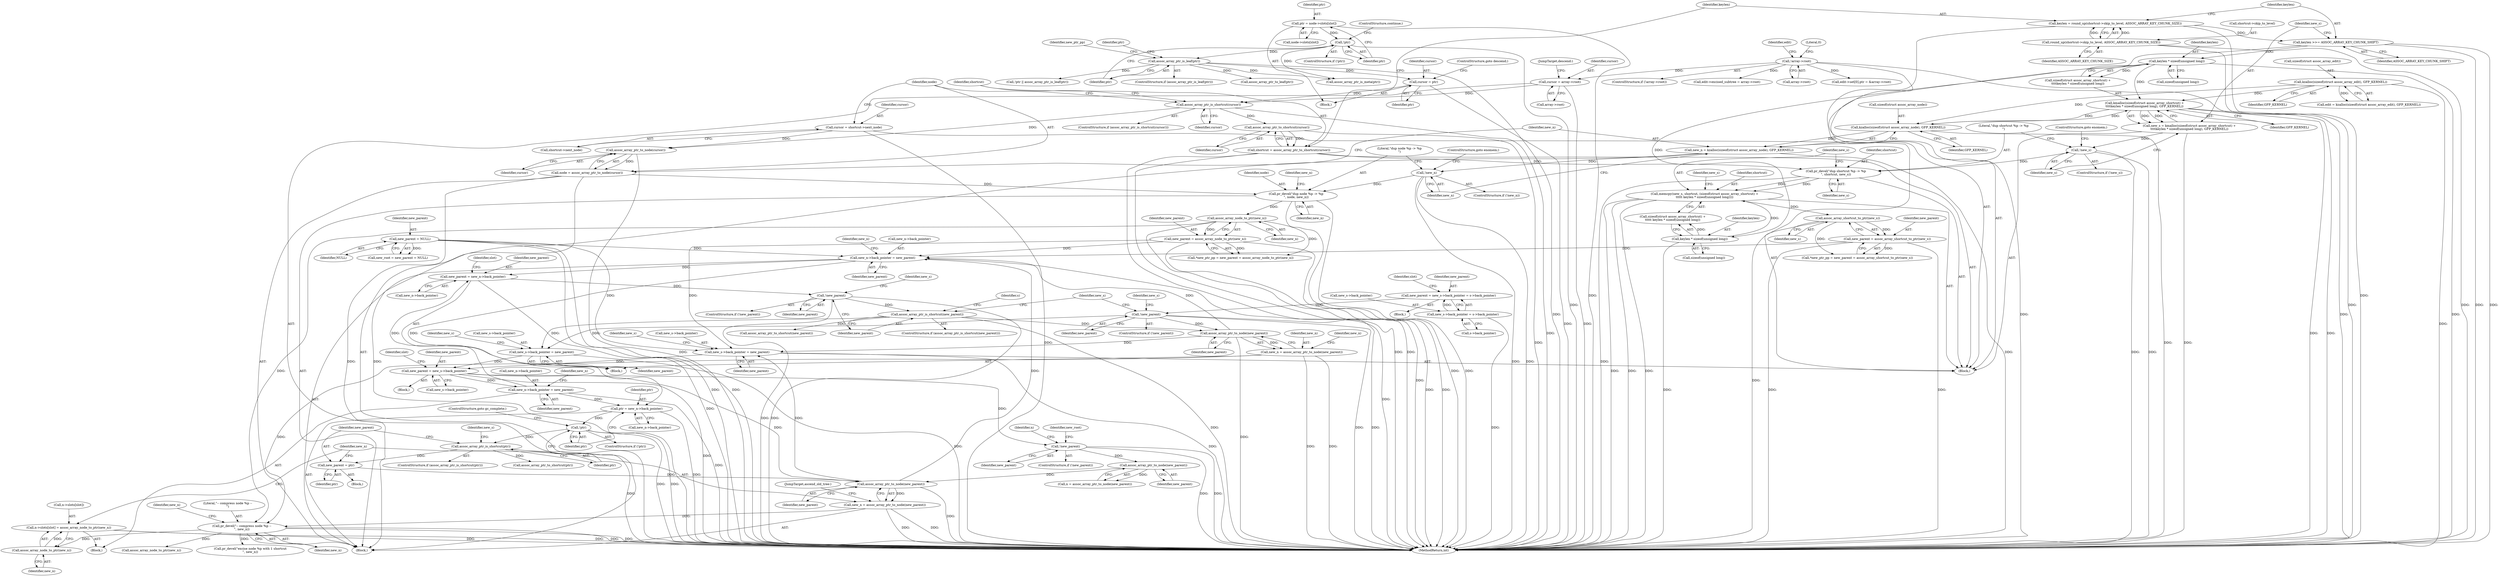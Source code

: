 digraph "0_linux_95389b08d93d5c06ec63ab49bd732b0069b7c35e@array" {
"1000785" [label="(Call,n->slots[slot] = assoc_array_node_to_ptr(new_n))"];
"1000791" [label="(Call,assoc_array_node_to_ptr(new_n))"];
"1000372" [label="(Call,pr_devel(\"-- compress node %p --\n\", new_n))"];
"1000711" [label="(Call,new_n = assoc_array_ptr_to_node(new_parent))"];
"1000713" [label="(Call,assoc_array_ptr_to_node(new_parent))"];
"1000684" [label="(Call,!new_parent)"];
"1000663" [label="(Call,new_parent = new_s->back_pointer = s->back_pointer)"];
"1000665" [label="(Call,new_s->back_pointer = s->back_pointer)"];
"1000653" [label="(Call,assoc_array_ptr_is_shortcut(new_parent))"];
"1000635" [label="(Call,!new_parent)"];
"1000622" [label="(Call,new_parent = new_n->back_pointer)"];
"1000299" [label="(Call,new_n->back_pointer = new_parent)"];
"1000314" [label="(Call,new_parent = assoc_array_node_to_ptr(new_n))"];
"1000316" [label="(Call,assoc_array_node_to_ptr(new_n))"];
"1000295" [label="(Call,pr_devel(\"dup node %p -> %p\n\", node, new_n))"];
"1000281" [label="(Call,node = assoc_array_ptr_to_node(cursor))"];
"1000283" [label="(Call,assoc_array_ptr_to_node(cursor))"];
"1000205" [label="(Call,assoc_array_ptr_is_shortcut(cursor))"];
"1000368" [label="(Call,cursor = ptr)"];
"1000344" [label="(Call,assoc_array_ptr_is_leaf(ptr))"];
"1000340" [label="(Call,!ptr)"];
"1000332" [label="(Call,ptr = node->slots[slot])"];
"1000198" [label="(Call,cursor = array->root)"];
"1000137" [label="(Call,!array->root)"];
"1000276" [label="(Call,cursor = shortcut->next_node)"];
"1000292" [label="(Call,!new_n)"];
"1000285" [label="(Call,new_n = kzalloc(sizeof(struct assoc_array_node), GFP_KERNEL))"];
"1000287" [label="(Call,kzalloc(sizeof(struct assoc_array_node), GFP_KERNEL))"];
"1000145" [label="(Call,kzalloc(sizeof(struct assoc_array_edit), GFP_KERNEL))"];
"1000224" [label="(Call,kmalloc(sizeof(struct assoc_array_shortcut) +\n\t\t\t\tkeylen * sizeof(unsigned long), GFP_KERNEL))"];
"1000228" [label="(Call,keylen * sizeof(unsigned long))"];
"1000219" [label="(Call,keylen >>= ASSOC_ARRAY_KEY_CHUNK_SHIFT)"];
"1000212" [label="(Call,keylen = round_up(shortcut->skip_to_level, ASSOC_ARRAY_KEY_CHUNK_SIZE))"];
"1000214" [label="(Call,round_up(shortcut->skip_to_level, ASSOC_ARRAY_KEY_CHUNK_SIZE))"];
"1000266" [label="(Call,new_parent = assoc_array_shortcut_to_ptr(new_s))"];
"1000268" [label="(Call,assoc_array_shortcut_to_ptr(new_s))"];
"1000241" [label="(Call,memcpy(new_s, shortcut, (sizeof(struct assoc_array_shortcut) +\n\t\t\t\t\t keylen * sizeof(unsigned long))))"];
"1000237" [label="(Call,pr_devel(\"dup shortcut %p -> %p\n\", shortcut, new_s))"];
"1000208" [label="(Call,shortcut = assoc_array_ptr_to_shortcut(cursor))"];
"1000210" [label="(Call,assoc_array_ptr_to_shortcut(cursor))"];
"1000234" [label="(Call,!new_s)"];
"1000222" [label="(Call,new_s = kmalloc(sizeof(struct assoc_array_shortcut) +\n\t\t\t\tkeylen * sizeof(unsigned long), GFP_KERNEL))"];
"1000247" [label="(Call,keylen * sizeof(unsigned long))"];
"1000800" [label="(Call,assoc_array_ptr_to_node(new_parent))"];
"1000795" [label="(Call,new_parent = ptr)"];
"1000733" [label="(Call,assoc_array_ptr_is_shortcut(ptr))"];
"1000729" [label="(Call,!ptr)"];
"1000723" [label="(Call,ptr = new_n->back_pointer)"];
"1000760" [label="(Call,new_n->back_pointer = new_parent)"];
"1000740" [label="(Call,new_parent = new_s->back_pointer)"];
"1000251" [label="(Call,new_s->back_pointer = new_parent)"];
"1000191" [label="(Call,new_parent = NULL)"];
"1000701" [label="(Call,new_s->back_pointer = new_parent)"];
"1000783" [label="(Call,assoc_array_ptr_to_node(new_parent))"];
"1000773" [label="(Call,!new_parent)"];
"1000798" [label="(Call,new_n = assoc_array_ptr_to_node(new_parent))"];
"1000205" [label="(Call,assoc_array_ptr_is_shortcut(cursor))"];
"1000142" [label="(Literal,0)"];
"1000287" [label="(Call,kzalloc(sizeof(struct assoc_array_node), GFP_KERNEL))"];
"1000791" [label="(Call,assoc_array_node_to_ptr(new_n))"];
"1000333" [label="(Identifier,ptr)"];
"1000148" [label="(Identifier,GFP_KERNEL)"];
"1000730" [label="(Identifier,ptr)"];
"1000316" [label="(Call,assoc_array_node_to_ptr(new_n))"];
"1000673" [label="(Identifier,slot)"];
"1000315" [label="(Identifier,new_parent)"];
"1000369" [label="(Identifier,cursor)"];
"1000701" [label="(Call,new_s->back_pointer = new_parent)"];
"1000615" [label="(Call,pr_devel(\"excise node %p with 1 shortcut\n\", new_n))"];
"1000664" [label="(Identifier,new_parent)"];
"1000785" [label="(Call,n->slots[slot] = assoc_array_node_to_ptr(new_n))"];
"1000794" [label="(Block,)"];
"1000373" [label="(Literal,\"-- compress node %p --\n\")"];
"1000294" [label="(ControlStructure,goto enomem;)"];
"1000714" [label="(Identifier,new_parent)"];
"1000345" [label="(Identifier,ptr)"];
"1000767" [label="(Identifier,new_n)"];
"1000293" [label="(Identifier,new_n)"];
"1000218" [label="(Identifier,ASSOC_ARRAY_KEY_CHUNK_SIZE)"];
"1000317" [label="(Identifier,new_n)"];
"1000782" [label="(Identifier,n)"];
"1000663" [label="(Call,new_parent = new_s->back_pointer = s->back_pointer)"];
"1000377" [label="(Identifier,new_n)"];
"1000284" [label="(Identifier,cursor)"];
"1000628" [label="(Identifier,slot)"];
"1000219" [label="(Call,keylen >>= ASSOC_ARRAY_KEY_CHUNK_SHIFT)"];
"1000240" [label="(Identifier,new_s)"];
"1000334" [label="(Call,node->slots[slot])"];
"1000374" [label="(Identifier,new_n)"];
"1000276" [label="(Call,cursor = shortcut->next_node)"];
"1000281" [label="(Call,node = assoc_array_ptr_to_node(cursor))"];
"1000705" [label="(Identifier,new_parent)"];
"1000295" [label="(Call,pr_devel(\"dup node %p -> %p\n\", node, new_n))"];
"1000204" [label="(ControlStructure,if (assoc_array_ptr_is_shortcut(cursor)))"];
"1000708" [label="(Identifier,new_s)"];
"1000290" [label="(Identifier,GFP_KERNEL)"];
"1000248" [label="(Identifier,keylen)"];
"1000614" [label="(Block,)"];
"1000784" [label="(Identifier,new_parent)"];
"1000207" [label="(Block,)"];
"1000291" [label="(ControlStructure,if (!new_n))"];
"1000801" [label="(Identifier,new_parent)"];
"1000718" [label="(Identifier,new_n)"];
"1000350" [label="(Identifier,ptr)"];
"1000191" [label="(Call,new_parent = NULL)"];
"1000251" [label="(Call,new_s->back_pointer = new_parent)"];
"1000800" [label="(Call,assoc_array_ptr_to_node(new_parent))"];
"1000741" [label="(Identifier,new_parent)"];
"1000300" [label="(Call,new_n->back_pointer)"];
"1000723" [label="(Call,ptr = new_n->back_pointer)"];
"1000368" [label="(Call,cursor = ptr)"];
"1000371" [label="(ControlStructure,goto descend;)"];
"1000733" [label="(Call,assoc_array_ptr_is_shortcut(ptr))"];
"1000731" [label="(ControlStructure,goto gc_complete;)"];
"1000624" [label="(Call,new_n->back_pointer)"];
"1000783" [label="(Call,assoc_array_ptr_to_node(new_parent))"];
"1000735" [label="(Block,)"];
"1000773" [label="(Call,!new_parent)"];
"1000193" [label="(Identifier,NULL)"];
"1000689" [label="(Identifier,new_s)"];
"1000182" [label="(Call,edit->excised_subtree = array->root)"];
"1000732" [label="(ControlStructure,if (assoc_array_ptr_is_shortcut(ptr)))"];
"1000203" [label="(JumpTarget,descend:)"];
"1000253" [label="(Identifier,new_s)"];
"1000361" [label="(Identifier,new_ptr_pp)"];
"1000296" [label="(Literal,\"dup node %p -> %p\n\")"];
"1000236" [label="(ControlStructure,goto enomem;)"];
"1000761" [label="(Call,new_n->back_pointer)"];
"1000342" [label="(ControlStructure,continue;)"];
"1000211" [label="(Identifier,cursor)"];
"1000711" [label="(Call,new_n = assoc_array_ptr_to_node(new_parent))"];
"1000737" [label="(Identifier,new_s)"];
"1000225" [label="(Call,sizeof(struct assoc_array_shortcut) +\n\t\t\t\tkeylen * sizeof(unsigned long))"];
"1000622" [label="(Call,new_parent = new_n->back_pointer)"];
"1000655" [label="(Block,)"];
"1000658" [label="(Identifier,s)"];
"1000200" [label="(Call,array->root)"];
"1000299" [label="(Call,new_n->back_pointer = new_parent)"];
"1000267" [label="(Identifier,new_parent)"];
"1000635" [label="(Call,!new_parent)"];
"1000285" [label="(Call,new_n = kzalloc(sizeof(struct assoc_array_node), GFP_KERNEL))"];
"1000288" [label="(Call,sizeof(struct assoc_array_node))"];
"1000802" [label="(JumpTarget,ascend_old_tree:)"];
"1000232" [label="(Identifier,GFP_KERNEL)"];
"1000756" [label="(Block,)"];
"1000238" [label="(Literal,\"dup shortcut %p -> %p\n\")"];
"1000222" [label="(Call,new_s = kmalloc(sizeof(struct assoc_array_shortcut) +\n\t\t\t\tkeylen * sizeof(unsigned long), GFP_KERNEL))"];
"1000221" [label="(Identifier,ASSOC_ARRAY_KEY_CHUNK_SHIFT)"];
"1000341" [label="(Identifier,ptr)"];
"1000199" [label="(Identifier,cursor)"];
"1000146" [label="(Call,sizeof(struct assoc_array_edit))"];
"1000370" [label="(Identifier,ptr)"];
"1000729" [label="(Call,!ptr)"];
"1000786" [label="(Call,n->slots[slot])"];
"1000255" [label="(Identifier,new_parent)"];
"1000774" [label="(Identifier,new_parent)"];
"1000659" [label="(Call,assoc_array_ptr_to_shortcut(new_parent))"];
"1000314" [label="(Call,new_parent = assoc_array_node_to_ptr(new_n))"];
"1000344" [label="(Call,assoc_array_ptr_is_leaf(ptr))"];
"1000339" [label="(ControlStructure,if (!ptr))"];
"1000268" [label="(Call,assoc_array_shortcut_to_ptr(new_s))"];
"1000306" [label="(Identifier,new_n)"];
"1000372" [label="(Call,pr_devel(\"-- compress node %p --\n\", new_n))"];
"1000797" [label="(Identifier,ptr)"];
"1000234" [label="(Call,!new_s)"];
"1000738" [label="(Call,assoc_array_ptr_to_shortcut(ptr))"];
"1000249" [label="(Call,sizeof(unsigned long))"];
"1000666" [label="(Call,new_s->back_pointer)"];
"1000610" [label="(Call,assoc_array_ptr_is_meta(ptr))"];
"1000301" [label="(Identifier,new_n)"];
"1000298" [label="(Identifier,new_n)"];
"1000746" [label="(Identifier,slot)"];
"1000170" [label="(Call,edit->set[0].ptr = &array->root)"];
"1000206" [label="(Identifier,cursor)"];
"1000233" [label="(ControlStructure,if (!new_s))"];
"1000237" [label="(Call,pr_devel(\"dup shortcut %p -> %p\n\", shortcut, new_s))"];
"1000277" [label="(Identifier,cursor)"];
"1000192" [label="(Identifier,new_parent)"];
"1000241" [label="(Call,memcpy(new_s, shortcut, (sizeof(struct assoc_array_shortcut) +\n\t\t\t\t\t keylen * sizeof(unsigned long))))"];
"1000209" [label="(Identifier,shortcut)"];
"1000145" [label="(Call,kzalloc(sizeof(struct assoc_array_edit), GFP_KERNEL))"];
"1000252" [label="(Call,new_s->back_pointer)"];
"1000636" [label="(Identifier,new_parent)"];
"1000235" [label="(Identifier,new_s)"];
"1000740" [label="(Call,new_parent = new_s->back_pointer)"];
"1000712" [label="(Identifier,new_n)"];
"1000244" [label="(Call,sizeof(struct assoc_array_shortcut) +\n\t\t\t\t\t keylen * sizeof(unsigned long))"];
"1000243" [label="(Identifier,shortcut)"];
"1000116" [label="(Block,)"];
"1000137" [label="(Call,!array->root)"];
"1000634" [label="(ControlStructure,if (!new_parent))"];
"1000215" [label="(Call,shortcut->skip_to_level)"];
"1000777" [label="(Identifier,new_root)"];
"1000198" [label="(Call,cursor = array->root)"];
"1000343" [label="(ControlStructure,if (assoc_array_ptr_is_leaf(ptr)))"];
"1000286" [label="(Identifier,new_n)"];
"1000230" [label="(Call,sizeof(unsigned long))"];
"1000640" [label="(Identifier,new_s)"];
"1000665" [label="(Call,new_s->back_pointer = s->back_pointer)"];
"1000703" [label="(Identifier,new_s)"];
"1000653" [label="(Call,assoc_array_ptr_is_shortcut(new_parent))"];
"1000623" [label="(Identifier,new_parent)"];
"1000349" [label="(Call,assoc_array_ptr_to_leaf(ptr))"];
"1000781" [label="(Call,n = assoc_array_ptr_to_node(new_parent))"];
"1000210" [label="(Call,assoc_array_ptr_to_shortcut(cursor))"];
"1000297" [label="(Identifier,node)"];
"1000728" [label="(ControlStructure,if (!ptr))"];
"1000214" [label="(Call,round_up(shortcut->skip_to_level, ASSOC_ARRAY_KEY_CHUNK_SIZE))"];
"1000683" [label="(ControlStructure,if (!new_parent))"];
"1000331" [label="(Block,)"];
"1000282" [label="(Identifier,node)"];
"1000220" [label="(Identifier,keylen)"];
"1000713" [label="(Call,assoc_array_ptr_to_node(new_parent))"];
"1000269" [label="(Identifier,new_s)"];
"1000189" [label="(Call,new_root = new_parent = NULL)"];
"1000228" [label="(Call,keylen * sizeof(unsigned long))"];
"1000138" [label="(Call,array->root)"];
"1000702" [label="(Call,new_s->back_pointer)"];
"1000340" [label="(Call,!ptr)"];
"1000208" [label="(Call,shortcut = assoc_array_ptr_to_shortcut(cursor))"];
"1000772" [label="(ControlStructure,if (!new_parent))"];
"1000229" [label="(Identifier,keylen)"];
"1000278" [label="(Call,shortcut->next_node)"];
"1000764" [label="(Identifier,new_parent)"];
"1000798" [label="(Call,new_n = assoc_array_ptr_to_node(new_parent))"];
"1000224" [label="(Call,kmalloc(sizeof(struct assoc_array_shortcut) +\n\t\t\t\tkeylen * sizeof(unsigned long), GFP_KERNEL))"];
"1000311" [label="(Call,*new_ptr_pp = new_parent = assoc_array_node_to_ptr(new_n))"];
"1000685" [label="(Identifier,new_parent)"];
"1000778" [label="(Call,assoc_array_node_to_ptr(new_n))"];
"1000239" [label="(Identifier,shortcut)"];
"1000654" [label="(Identifier,new_parent)"];
"1000799" [label="(Identifier,new_n)"];
"1000792" [label="(Identifier,new_n)"];
"1000213" [label="(Identifier,keylen)"];
"1000882" [label="(MethodReturn,int)"];
"1000684" [label="(Call,!new_parent)"];
"1000442" [label="(Call,!ptr || assoc_array_ptr_is_leaf(ptr))"];
"1000734" [label="(Identifier,ptr)"];
"1000144" [label="(Identifier,edit)"];
"1000242" [label="(Identifier,new_s)"];
"1000143" [label="(Call,edit = kzalloc(sizeof(struct assoc_array_edit), GFP_KERNEL))"];
"1000725" [label="(Call,new_n->back_pointer)"];
"1000669" [label="(Call,s->back_pointer)"];
"1000724" [label="(Identifier,ptr)"];
"1000760" [label="(Call,new_n->back_pointer = new_parent)"];
"1000292" [label="(Call,!new_n)"];
"1000212" [label="(Call,keylen = round_up(shortcut->skip_to_level, ASSOC_ARRAY_KEY_CHUNK_SIZE))"];
"1000258" [label="(Identifier,new_s)"];
"1000332" [label="(Call,ptr = node->slots[slot])"];
"1000303" [label="(Identifier,new_parent)"];
"1000247" [label="(Call,keylen * sizeof(unsigned long))"];
"1000266" [label="(Call,new_parent = assoc_array_shortcut_to_ptr(new_s))"];
"1000283" [label="(Call,assoc_array_ptr_to_node(cursor))"];
"1000263" [label="(Call,*new_ptr_pp = new_parent = assoc_array_shortcut_to_ptr(new_s))"];
"1000795" [label="(Call,new_parent = ptr)"];
"1000742" [label="(Call,new_s->back_pointer)"];
"1000223" [label="(Identifier,new_s)"];
"1000136" [label="(ControlStructure,if (!array->root))"];
"1000796" [label="(Identifier,new_parent)"];
"1000652" [label="(ControlStructure,if (assoc_array_ptr_is_shortcut(new_parent)))"];
"1000785" -> "1000756"  [label="AST: "];
"1000785" -> "1000791"  [label="CFG: "];
"1000786" -> "1000785"  [label="AST: "];
"1000791" -> "1000785"  [label="AST: "];
"1000799" -> "1000785"  [label="CFG: "];
"1000785" -> "1000882"  [label="DDG: "];
"1000785" -> "1000882"  [label="DDG: "];
"1000791" -> "1000785"  [label="DDG: "];
"1000791" -> "1000792"  [label="CFG: "];
"1000792" -> "1000791"  [label="AST: "];
"1000372" -> "1000791"  [label="DDG: "];
"1000372" -> "1000116"  [label="AST: "];
"1000372" -> "1000374"  [label="CFG: "];
"1000373" -> "1000372"  [label="AST: "];
"1000374" -> "1000372"  [label="AST: "];
"1000377" -> "1000372"  [label="CFG: "];
"1000372" -> "1000882"  [label="DDG: "];
"1000372" -> "1000882"  [label="DDG: "];
"1000711" -> "1000372"  [label="DDG: "];
"1000798" -> "1000372"  [label="DDG: "];
"1000316" -> "1000372"  [label="DDG: "];
"1000372" -> "1000615"  [label="DDG: "];
"1000372" -> "1000778"  [label="DDG: "];
"1000711" -> "1000614"  [label="AST: "];
"1000711" -> "1000713"  [label="CFG: "];
"1000712" -> "1000711"  [label="AST: "];
"1000713" -> "1000711"  [label="AST: "];
"1000718" -> "1000711"  [label="CFG: "];
"1000711" -> "1000882"  [label="DDG: "];
"1000711" -> "1000882"  [label="DDG: "];
"1000713" -> "1000711"  [label="DDG: "];
"1000713" -> "1000714"  [label="CFG: "];
"1000714" -> "1000713"  [label="AST: "];
"1000713" -> "1000882"  [label="DDG: "];
"1000713" -> "1000251"  [label="DDG: "];
"1000713" -> "1000299"  [label="DDG: "];
"1000684" -> "1000713"  [label="DDG: "];
"1000653" -> "1000713"  [label="DDG: "];
"1000684" -> "1000683"  [label="AST: "];
"1000684" -> "1000685"  [label="CFG: "];
"1000685" -> "1000684"  [label="AST: "];
"1000689" -> "1000684"  [label="CFG: "];
"1000703" -> "1000684"  [label="CFG: "];
"1000684" -> "1000882"  [label="DDG: "];
"1000684" -> "1000882"  [label="DDG: "];
"1000663" -> "1000684"  [label="DDG: "];
"1000684" -> "1000701"  [label="DDG: "];
"1000663" -> "1000655"  [label="AST: "];
"1000663" -> "1000665"  [label="CFG: "];
"1000664" -> "1000663"  [label="AST: "];
"1000665" -> "1000663"  [label="AST: "];
"1000673" -> "1000663"  [label="CFG: "];
"1000665" -> "1000663"  [label="DDG: "];
"1000665" -> "1000669"  [label="CFG: "];
"1000666" -> "1000665"  [label="AST: "];
"1000669" -> "1000665"  [label="AST: "];
"1000665" -> "1000882"  [label="DDG: "];
"1000653" -> "1000652"  [label="AST: "];
"1000653" -> "1000654"  [label="CFG: "];
"1000654" -> "1000653"  [label="AST: "];
"1000658" -> "1000653"  [label="CFG: "];
"1000703" -> "1000653"  [label="CFG: "];
"1000653" -> "1000882"  [label="DDG: "];
"1000635" -> "1000653"  [label="DDG: "];
"1000653" -> "1000659"  [label="DDG: "];
"1000653" -> "1000701"  [label="DDG: "];
"1000635" -> "1000634"  [label="AST: "];
"1000635" -> "1000636"  [label="CFG: "];
"1000636" -> "1000635"  [label="AST: "];
"1000640" -> "1000635"  [label="CFG: "];
"1000654" -> "1000635"  [label="CFG: "];
"1000635" -> "1000882"  [label="DDG: "];
"1000635" -> "1000882"  [label="DDG: "];
"1000622" -> "1000635"  [label="DDG: "];
"1000622" -> "1000614"  [label="AST: "];
"1000622" -> "1000624"  [label="CFG: "];
"1000623" -> "1000622"  [label="AST: "];
"1000624" -> "1000622"  [label="AST: "];
"1000628" -> "1000622"  [label="CFG: "];
"1000622" -> "1000882"  [label="DDG: "];
"1000299" -> "1000622"  [label="DDG: "];
"1000760" -> "1000622"  [label="DDG: "];
"1000299" -> "1000116"  [label="AST: "];
"1000299" -> "1000303"  [label="CFG: "];
"1000300" -> "1000299"  [label="AST: "];
"1000303" -> "1000299"  [label="AST: "];
"1000306" -> "1000299"  [label="CFG: "];
"1000299" -> "1000882"  [label="DDG: "];
"1000314" -> "1000299"  [label="DDG: "];
"1000266" -> "1000299"  [label="DDG: "];
"1000800" -> "1000299"  [label="DDG: "];
"1000191" -> "1000299"  [label="DDG: "];
"1000299" -> "1000723"  [label="DDG: "];
"1000314" -> "1000311"  [label="AST: "];
"1000314" -> "1000316"  [label="CFG: "];
"1000315" -> "1000314"  [label="AST: "];
"1000316" -> "1000314"  [label="AST: "];
"1000311" -> "1000314"  [label="CFG: "];
"1000314" -> "1000882"  [label="DDG: "];
"1000314" -> "1000882"  [label="DDG: "];
"1000314" -> "1000251"  [label="DDG: "];
"1000314" -> "1000311"  [label="DDG: "];
"1000316" -> "1000314"  [label="DDG: "];
"1000316" -> "1000317"  [label="CFG: "];
"1000317" -> "1000316"  [label="AST: "];
"1000316" -> "1000882"  [label="DDG: "];
"1000316" -> "1000311"  [label="DDG: "];
"1000295" -> "1000316"  [label="DDG: "];
"1000295" -> "1000116"  [label="AST: "];
"1000295" -> "1000298"  [label="CFG: "];
"1000296" -> "1000295"  [label="AST: "];
"1000297" -> "1000295"  [label="AST: "];
"1000298" -> "1000295"  [label="AST: "];
"1000301" -> "1000295"  [label="CFG: "];
"1000295" -> "1000882"  [label="DDG: "];
"1000295" -> "1000882"  [label="DDG: "];
"1000281" -> "1000295"  [label="DDG: "];
"1000292" -> "1000295"  [label="DDG: "];
"1000281" -> "1000116"  [label="AST: "];
"1000281" -> "1000283"  [label="CFG: "];
"1000282" -> "1000281"  [label="AST: "];
"1000283" -> "1000281"  [label="AST: "];
"1000286" -> "1000281"  [label="CFG: "];
"1000281" -> "1000882"  [label="DDG: "];
"1000281" -> "1000882"  [label="DDG: "];
"1000283" -> "1000281"  [label="DDG: "];
"1000283" -> "1000284"  [label="CFG: "];
"1000284" -> "1000283"  [label="AST: "];
"1000283" -> "1000882"  [label="DDG: "];
"1000205" -> "1000283"  [label="DDG: "];
"1000276" -> "1000283"  [label="DDG: "];
"1000205" -> "1000204"  [label="AST: "];
"1000205" -> "1000206"  [label="CFG: "];
"1000206" -> "1000205"  [label="AST: "];
"1000209" -> "1000205"  [label="CFG: "];
"1000282" -> "1000205"  [label="CFG: "];
"1000205" -> "1000882"  [label="DDG: "];
"1000368" -> "1000205"  [label="DDG: "];
"1000198" -> "1000205"  [label="DDG: "];
"1000205" -> "1000210"  [label="DDG: "];
"1000368" -> "1000331"  [label="AST: "];
"1000368" -> "1000370"  [label="CFG: "];
"1000369" -> "1000368"  [label="AST: "];
"1000370" -> "1000368"  [label="AST: "];
"1000371" -> "1000368"  [label="CFG: "];
"1000368" -> "1000882"  [label="DDG: "];
"1000344" -> "1000368"  [label="DDG: "];
"1000344" -> "1000343"  [label="AST: "];
"1000344" -> "1000345"  [label="CFG: "];
"1000345" -> "1000344"  [label="AST: "];
"1000350" -> "1000344"  [label="CFG: "];
"1000361" -> "1000344"  [label="CFG: "];
"1000344" -> "1000882"  [label="DDG: "];
"1000340" -> "1000344"  [label="DDG: "];
"1000344" -> "1000349"  [label="DDG: "];
"1000344" -> "1000442"  [label="DDG: "];
"1000344" -> "1000610"  [label="DDG: "];
"1000340" -> "1000339"  [label="AST: "];
"1000340" -> "1000341"  [label="CFG: "];
"1000341" -> "1000340"  [label="AST: "];
"1000342" -> "1000340"  [label="CFG: "];
"1000345" -> "1000340"  [label="CFG: "];
"1000340" -> "1000882"  [label="DDG: "];
"1000332" -> "1000340"  [label="DDG: "];
"1000340" -> "1000610"  [label="DDG: "];
"1000332" -> "1000331"  [label="AST: "];
"1000332" -> "1000334"  [label="CFG: "];
"1000333" -> "1000332"  [label="AST: "];
"1000334" -> "1000332"  [label="AST: "];
"1000341" -> "1000332"  [label="CFG: "];
"1000332" -> "1000882"  [label="DDG: "];
"1000198" -> "1000116"  [label="AST: "];
"1000198" -> "1000200"  [label="CFG: "];
"1000199" -> "1000198"  [label="AST: "];
"1000200" -> "1000198"  [label="AST: "];
"1000203" -> "1000198"  [label="CFG: "];
"1000198" -> "1000882"  [label="DDG: "];
"1000137" -> "1000198"  [label="DDG: "];
"1000137" -> "1000136"  [label="AST: "];
"1000137" -> "1000138"  [label="CFG: "];
"1000138" -> "1000137"  [label="AST: "];
"1000142" -> "1000137"  [label="CFG: "];
"1000144" -> "1000137"  [label="CFG: "];
"1000137" -> "1000882"  [label="DDG: "];
"1000137" -> "1000882"  [label="DDG: "];
"1000137" -> "1000170"  [label="DDG: "];
"1000137" -> "1000182"  [label="DDG: "];
"1000276" -> "1000207"  [label="AST: "];
"1000276" -> "1000278"  [label="CFG: "];
"1000277" -> "1000276"  [label="AST: "];
"1000278" -> "1000276"  [label="AST: "];
"1000282" -> "1000276"  [label="CFG: "];
"1000276" -> "1000882"  [label="DDG: "];
"1000292" -> "1000291"  [label="AST: "];
"1000292" -> "1000293"  [label="CFG: "];
"1000293" -> "1000292"  [label="AST: "];
"1000294" -> "1000292"  [label="CFG: "];
"1000296" -> "1000292"  [label="CFG: "];
"1000292" -> "1000882"  [label="DDG: "];
"1000292" -> "1000882"  [label="DDG: "];
"1000285" -> "1000292"  [label="DDG: "];
"1000285" -> "1000116"  [label="AST: "];
"1000285" -> "1000287"  [label="CFG: "];
"1000286" -> "1000285"  [label="AST: "];
"1000287" -> "1000285"  [label="AST: "];
"1000293" -> "1000285"  [label="CFG: "];
"1000285" -> "1000882"  [label="DDG: "];
"1000287" -> "1000285"  [label="DDG: "];
"1000287" -> "1000290"  [label="CFG: "];
"1000288" -> "1000287"  [label="AST: "];
"1000290" -> "1000287"  [label="AST: "];
"1000287" -> "1000882"  [label="DDG: "];
"1000287" -> "1000224"  [label="DDG: "];
"1000145" -> "1000287"  [label="DDG: "];
"1000224" -> "1000287"  [label="DDG: "];
"1000145" -> "1000143"  [label="AST: "];
"1000145" -> "1000148"  [label="CFG: "];
"1000146" -> "1000145"  [label="AST: "];
"1000148" -> "1000145"  [label="AST: "];
"1000143" -> "1000145"  [label="CFG: "];
"1000145" -> "1000882"  [label="DDG: "];
"1000145" -> "1000143"  [label="DDG: "];
"1000145" -> "1000224"  [label="DDG: "];
"1000224" -> "1000222"  [label="AST: "];
"1000224" -> "1000232"  [label="CFG: "];
"1000225" -> "1000224"  [label="AST: "];
"1000232" -> "1000224"  [label="AST: "];
"1000222" -> "1000224"  [label="CFG: "];
"1000224" -> "1000882"  [label="DDG: "];
"1000224" -> "1000882"  [label="DDG: "];
"1000224" -> "1000222"  [label="DDG: "];
"1000224" -> "1000222"  [label="DDG: "];
"1000228" -> "1000224"  [label="DDG: "];
"1000228" -> "1000225"  [label="AST: "];
"1000228" -> "1000230"  [label="CFG: "];
"1000229" -> "1000228"  [label="AST: "];
"1000230" -> "1000228"  [label="AST: "];
"1000225" -> "1000228"  [label="CFG: "];
"1000228" -> "1000882"  [label="DDG: "];
"1000228" -> "1000225"  [label="DDG: "];
"1000219" -> "1000228"  [label="DDG: "];
"1000228" -> "1000247"  [label="DDG: "];
"1000219" -> "1000207"  [label="AST: "];
"1000219" -> "1000221"  [label="CFG: "];
"1000220" -> "1000219"  [label="AST: "];
"1000221" -> "1000219"  [label="AST: "];
"1000223" -> "1000219"  [label="CFG: "];
"1000219" -> "1000882"  [label="DDG: "];
"1000219" -> "1000882"  [label="DDG: "];
"1000212" -> "1000219"  [label="DDG: "];
"1000212" -> "1000207"  [label="AST: "];
"1000212" -> "1000214"  [label="CFG: "];
"1000213" -> "1000212"  [label="AST: "];
"1000214" -> "1000212"  [label="AST: "];
"1000220" -> "1000212"  [label="CFG: "];
"1000212" -> "1000882"  [label="DDG: "];
"1000214" -> "1000212"  [label="DDG: "];
"1000214" -> "1000212"  [label="DDG: "];
"1000214" -> "1000218"  [label="CFG: "];
"1000215" -> "1000214"  [label="AST: "];
"1000218" -> "1000214"  [label="AST: "];
"1000214" -> "1000882"  [label="DDG: "];
"1000214" -> "1000882"  [label="DDG: "];
"1000266" -> "1000263"  [label="AST: "];
"1000266" -> "1000268"  [label="CFG: "];
"1000267" -> "1000266"  [label="AST: "];
"1000268" -> "1000266"  [label="AST: "];
"1000263" -> "1000266"  [label="CFG: "];
"1000266" -> "1000882"  [label="DDG: "];
"1000266" -> "1000882"  [label="DDG: "];
"1000266" -> "1000263"  [label="DDG: "];
"1000268" -> "1000266"  [label="DDG: "];
"1000268" -> "1000269"  [label="CFG: "];
"1000269" -> "1000268"  [label="AST: "];
"1000268" -> "1000882"  [label="DDG: "];
"1000268" -> "1000263"  [label="DDG: "];
"1000241" -> "1000268"  [label="DDG: "];
"1000241" -> "1000207"  [label="AST: "];
"1000241" -> "1000244"  [label="CFG: "];
"1000242" -> "1000241"  [label="AST: "];
"1000243" -> "1000241"  [label="AST: "];
"1000244" -> "1000241"  [label="AST: "];
"1000253" -> "1000241"  [label="CFG: "];
"1000241" -> "1000882"  [label="DDG: "];
"1000241" -> "1000882"  [label="DDG: "];
"1000241" -> "1000882"  [label="DDG: "];
"1000237" -> "1000241"  [label="DDG: "];
"1000237" -> "1000241"  [label="DDG: "];
"1000247" -> "1000241"  [label="DDG: "];
"1000237" -> "1000207"  [label="AST: "];
"1000237" -> "1000240"  [label="CFG: "];
"1000238" -> "1000237"  [label="AST: "];
"1000239" -> "1000237"  [label="AST: "];
"1000240" -> "1000237"  [label="AST: "];
"1000242" -> "1000237"  [label="CFG: "];
"1000237" -> "1000882"  [label="DDG: "];
"1000208" -> "1000237"  [label="DDG: "];
"1000234" -> "1000237"  [label="DDG: "];
"1000208" -> "1000207"  [label="AST: "];
"1000208" -> "1000210"  [label="CFG: "];
"1000209" -> "1000208"  [label="AST: "];
"1000210" -> "1000208"  [label="AST: "];
"1000213" -> "1000208"  [label="CFG: "];
"1000208" -> "1000882"  [label="DDG: "];
"1000208" -> "1000882"  [label="DDG: "];
"1000210" -> "1000208"  [label="DDG: "];
"1000210" -> "1000211"  [label="CFG: "];
"1000211" -> "1000210"  [label="AST: "];
"1000210" -> "1000882"  [label="DDG: "];
"1000234" -> "1000233"  [label="AST: "];
"1000234" -> "1000235"  [label="CFG: "];
"1000235" -> "1000234"  [label="AST: "];
"1000236" -> "1000234"  [label="CFG: "];
"1000238" -> "1000234"  [label="CFG: "];
"1000234" -> "1000882"  [label="DDG: "];
"1000234" -> "1000882"  [label="DDG: "];
"1000222" -> "1000234"  [label="DDG: "];
"1000222" -> "1000207"  [label="AST: "];
"1000223" -> "1000222"  [label="AST: "];
"1000235" -> "1000222"  [label="CFG: "];
"1000222" -> "1000882"  [label="DDG: "];
"1000247" -> "1000244"  [label="AST: "];
"1000247" -> "1000249"  [label="CFG: "];
"1000248" -> "1000247"  [label="AST: "];
"1000249" -> "1000247"  [label="AST: "];
"1000244" -> "1000247"  [label="CFG: "];
"1000247" -> "1000882"  [label="DDG: "];
"1000247" -> "1000244"  [label="DDG: "];
"1000800" -> "1000798"  [label="AST: "];
"1000800" -> "1000801"  [label="CFG: "];
"1000801" -> "1000800"  [label="AST: "];
"1000798" -> "1000800"  [label="CFG: "];
"1000800" -> "1000882"  [label="DDG: "];
"1000800" -> "1000251"  [label="DDG: "];
"1000800" -> "1000798"  [label="DDG: "];
"1000795" -> "1000800"  [label="DDG: "];
"1000783" -> "1000800"  [label="DDG: "];
"1000740" -> "1000800"  [label="DDG: "];
"1000795" -> "1000794"  [label="AST: "];
"1000795" -> "1000797"  [label="CFG: "];
"1000796" -> "1000795"  [label="AST: "];
"1000797" -> "1000795"  [label="AST: "];
"1000799" -> "1000795"  [label="CFG: "];
"1000733" -> "1000795"  [label="DDG: "];
"1000733" -> "1000732"  [label="AST: "];
"1000733" -> "1000734"  [label="CFG: "];
"1000734" -> "1000733"  [label="AST: "];
"1000737" -> "1000733"  [label="CFG: "];
"1000796" -> "1000733"  [label="CFG: "];
"1000733" -> "1000882"  [label="DDG: "];
"1000729" -> "1000733"  [label="DDG: "];
"1000733" -> "1000738"  [label="DDG: "];
"1000729" -> "1000728"  [label="AST: "];
"1000729" -> "1000730"  [label="CFG: "];
"1000730" -> "1000729"  [label="AST: "];
"1000731" -> "1000729"  [label="CFG: "];
"1000734" -> "1000729"  [label="CFG: "];
"1000729" -> "1000882"  [label="DDG: "];
"1000729" -> "1000882"  [label="DDG: "];
"1000723" -> "1000729"  [label="DDG: "];
"1000723" -> "1000116"  [label="AST: "];
"1000723" -> "1000725"  [label="CFG: "];
"1000724" -> "1000723"  [label="AST: "];
"1000725" -> "1000723"  [label="AST: "];
"1000730" -> "1000723"  [label="CFG: "];
"1000723" -> "1000882"  [label="DDG: "];
"1000760" -> "1000723"  [label="DDG: "];
"1000760" -> "1000756"  [label="AST: "];
"1000760" -> "1000764"  [label="CFG: "];
"1000761" -> "1000760"  [label="AST: "];
"1000764" -> "1000760"  [label="AST: "];
"1000767" -> "1000760"  [label="CFG: "];
"1000760" -> "1000882"  [label="DDG: "];
"1000740" -> "1000760"  [label="DDG: "];
"1000740" -> "1000735"  [label="AST: "];
"1000740" -> "1000742"  [label="CFG: "];
"1000741" -> "1000740"  [label="AST: "];
"1000742" -> "1000740"  [label="AST: "];
"1000746" -> "1000740"  [label="CFG: "];
"1000740" -> "1000882"  [label="DDG: "];
"1000251" -> "1000740"  [label="DDG: "];
"1000701" -> "1000740"  [label="DDG: "];
"1000740" -> "1000773"  [label="DDG: "];
"1000251" -> "1000207"  [label="AST: "];
"1000251" -> "1000255"  [label="CFG: "];
"1000252" -> "1000251"  [label="AST: "];
"1000255" -> "1000251"  [label="AST: "];
"1000258" -> "1000251"  [label="CFG: "];
"1000251" -> "1000882"  [label="DDG: "];
"1000191" -> "1000251"  [label="DDG: "];
"1000191" -> "1000189"  [label="AST: "];
"1000191" -> "1000193"  [label="CFG: "];
"1000192" -> "1000191"  [label="AST: "];
"1000193" -> "1000191"  [label="AST: "];
"1000189" -> "1000191"  [label="CFG: "];
"1000191" -> "1000882"  [label="DDG: "];
"1000191" -> "1000882"  [label="DDG: "];
"1000191" -> "1000189"  [label="DDG: "];
"1000701" -> "1000614"  [label="AST: "];
"1000701" -> "1000705"  [label="CFG: "];
"1000702" -> "1000701"  [label="AST: "];
"1000705" -> "1000701"  [label="AST: "];
"1000708" -> "1000701"  [label="CFG: "];
"1000701" -> "1000882"  [label="DDG: "];
"1000783" -> "1000781"  [label="AST: "];
"1000783" -> "1000784"  [label="CFG: "];
"1000784" -> "1000783"  [label="AST: "];
"1000781" -> "1000783"  [label="CFG: "];
"1000783" -> "1000781"  [label="DDG: "];
"1000773" -> "1000783"  [label="DDG: "];
"1000773" -> "1000772"  [label="AST: "];
"1000773" -> "1000774"  [label="CFG: "];
"1000774" -> "1000773"  [label="AST: "];
"1000777" -> "1000773"  [label="CFG: "];
"1000782" -> "1000773"  [label="CFG: "];
"1000773" -> "1000882"  [label="DDG: "];
"1000773" -> "1000882"  [label="DDG: "];
"1000798" -> "1000116"  [label="AST: "];
"1000799" -> "1000798"  [label="AST: "];
"1000802" -> "1000798"  [label="CFG: "];
"1000798" -> "1000882"  [label="DDG: "];
"1000798" -> "1000882"  [label="DDG: "];
}
